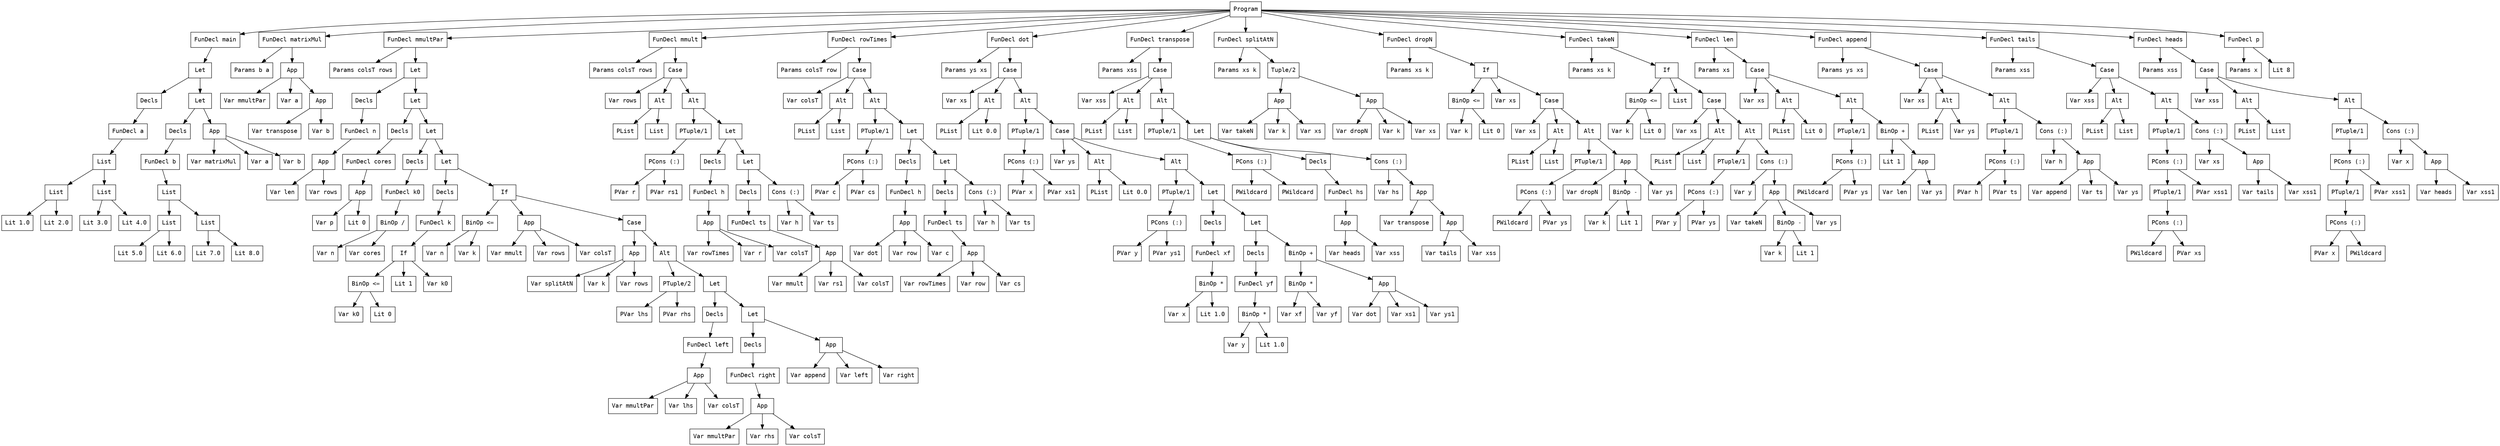 digraph AST {
  rankdir=TB;
  node [shape=box,fontname="monospace"];
  0 [shape=box,label="Program"];
  1 [shape=box,label="FunDecl main"];
  2 [shape=box,label="Let"];
  3 [shape=box,label="Decls"];
  2 -> 3;
  4 [shape=box,label="FunDecl a"];
  5 [shape=box,label="List"];
  6 [shape=box,label="List"];
  7 [shape=box,label="Lit 1.0"];
  6 -> 7;
  8 [shape=box,label="Lit 2.0"];
  6 -> 8;
  5 -> 6;
  9 [shape=box,label="List"];
  10 [shape=box,label="Lit 3.0"];
  9 -> 10;
  11 [shape=box,label="Lit 4.0"];
  9 -> 11;
  5 -> 9;
  4 -> 5;
  3 -> 4;
  12 [shape=box,label="Let"];
  13 [shape=box,label="Decls"];
  12 -> 13;
  14 [shape=box,label="FunDecl b"];
  15 [shape=box,label="List"];
  16 [shape=box,label="List"];
  17 [shape=box,label="Lit 5.0"];
  16 -> 17;
  18 [shape=box,label="Lit 6.0"];
  16 -> 18;
  15 -> 16;
  19 [shape=box,label="List"];
  20 [shape=box,label="Lit 7.0"];
  19 -> 20;
  21 [shape=box,label="Lit 8.0"];
  19 -> 21;
  15 -> 19;
  14 -> 15;
  13 -> 14;
  22 [shape=box,label="App"];
  23 [shape=box,label="Var matrixMul"];
  22 -> 23;
  24 [shape=box,label="Var a"];
  22 -> 24;
  25 [shape=box,label="Var b"];
  22 -> 25;
  12 -> 22;
  2 -> 12;
  1 -> 2;
  0 -> 1;
  26 [shape=box,label="FunDecl matrixMul"];
  27 [shape=box,label="Params b a"];
  26 -> 27;
  28 [shape=box,label="App"];
  29 [shape=box,label="Var mmultPar"];
  28 -> 29;
  30 [shape=box,label="Var a"];
  28 -> 30;
  31 [shape=box,label="App"];
  32 [shape=box,label="Var transpose"];
  31 -> 32;
  33 [shape=box,label="Var b"];
  31 -> 33;
  28 -> 31;
  26 -> 28;
  0 -> 26;
  34 [shape=box,label="FunDecl mmultPar"];
  35 [shape=box,label="Params colsT rows"];
  34 -> 35;
  36 [shape=box,label="Let"];
  37 [shape=box,label="Decls"];
  36 -> 37;
  38 [shape=box,label="FunDecl n"];
  39 [shape=box,label="App"];
  40 [shape=box,label="Var len"];
  39 -> 40;
  41 [shape=box,label="Var rows"];
  39 -> 41;
  38 -> 39;
  37 -> 38;
  42 [shape=box,label="Let"];
  43 [shape=box,label="Decls"];
  42 -> 43;
  44 [shape=box,label="FunDecl cores"];
  45 [shape=box,label="App"];
  46 [shape=box,label="Var p"];
  45 -> 46;
  47 [shape=box,label="Lit 0"];
  45 -> 47;
  44 -> 45;
  43 -> 44;
  48 [shape=box,label="Let"];
  49 [shape=box,label="Decls"];
  48 -> 49;
  50 [shape=box,label="FunDecl k0"];
  51 [shape=box,label="BinOp /"];
  52 [shape=box,label="Var n"];
  51 -> 52;
  53 [shape=box,label="Var cores"];
  51 -> 53;
  50 -> 51;
  49 -> 50;
  54 [shape=box,label="Let"];
  55 [shape=box,label="Decls"];
  54 -> 55;
  56 [shape=box,label="FunDecl k"];
  57 [shape=box,label="If"];
  58 [shape=box,label="BinOp <="];
  59 [shape=box,label="Var k0"];
  58 -> 59;
  60 [shape=box,label="Lit 0"];
  58 -> 60;
  57 -> 58;
  61 [shape=box,label="Lit 1"];
  57 -> 61;
  62 [shape=box,label="Var k0"];
  57 -> 62;
  56 -> 57;
  55 -> 56;
  63 [shape=box,label="If"];
  64 [shape=box,label="BinOp <="];
  65 [shape=box,label="Var n"];
  64 -> 65;
  66 [shape=box,label="Var k"];
  64 -> 66;
  63 -> 64;
  67 [shape=box,label="App"];
  68 [shape=box,label="Var mmult"];
  67 -> 68;
  69 [shape=box,label="Var rows"];
  67 -> 69;
  70 [shape=box,label="Var colsT"];
  67 -> 70;
  63 -> 67;
  71 [shape=box,label="Case"];
  72 [shape=box,label="App"];
  73 [shape=box,label="Var splitAtN"];
  72 -> 73;
  74 [shape=box,label="Var k"];
  72 -> 74;
  75 [shape=box,label="Var rows"];
  72 -> 75;
  71 -> 72;
  76 [shape=box,label="Alt"];
  77 [shape=box,label="PTuple/2"];
  78 [shape=box,label="PVar lhs"];
  77 -> 78;
  79 [shape=box,label="PVar rhs"];
  77 -> 79;
  80 [shape=box,label="Let"];
  81 [shape=box,label="Decls"];
  80 -> 81;
  82 [shape=box,label="FunDecl left"];
  83 [shape=box,label="App"];
  84 [shape=box,label="Var mmultPar"];
  83 -> 84;
  85 [shape=box,label="Var lhs"];
  83 -> 85;
  86 [shape=box,label="Var colsT"];
  83 -> 86;
  82 -> 83;
  81 -> 82;
  87 [shape=box,label="Let"];
  88 [shape=box,label="Decls"];
  87 -> 88;
  89 [shape=box,label="FunDecl right"];
  90 [shape=box,label="App"];
  91 [shape=box,label="Var mmultPar"];
  90 -> 91;
  92 [shape=box,label="Var rhs"];
  90 -> 92;
  93 [shape=box,label="Var colsT"];
  90 -> 93;
  89 -> 90;
  88 -> 89;
  94 [shape=box,label="App"];
  95 [shape=box,label="Var append"];
  94 -> 95;
  96 [shape=box,label="Var left"];
  94 -> 96;
  97 [shape=box,label="Var right"];
  94 -> 97;
  87 -> 94;
  80 -> 87;
  76 -> 77;
  76 -> 80;
  71 -> 76;
  63 -> 71;
  54 -> 63;
  48 -> 54;
  42 -> 48;
  36 -> 42;
  34 -> 36;
  0 -> 34;
  98 [shape=box,label="FunDecl mmult"];
  99 [shape=box,label="Params colsT rows"];
  98 -> 99;
  100 [shape=box,label="Case"];
  101 [shape=box,label="Var rows"];
  100 -> 101;
  102 [shape=box,label="Alt"];
  103 [shape=box,label="PList"];
  104 [shape=box,label="List"];
  102 -> 103;
  102 -> 104;
  100 -> 102;
  105 [shape=box,label="Alt"];
  106 [shape=box,label="PTuple/1"];
  107 [shape=box,label="PCons (:)"];
  108 [shape=box,label="PVar r"];
  109 [shape=box,label="PVar rs1"];
  107 -> 108;
  107 -> 109;
  106 -> 107;
  110 [shape=box,label="Let"];
  111 [shape=box,label="Decls"];
  110 -> 111;
  112 [shape=box,label="FunDecl h"];
  113 [shape=box,label="App"];
  114 [shape=box,label="Var rowTimes"];
  113 -> 114;
  115 [shape=box,label="Var r"];
  113 -> 115;
  116 [shape=box,label="Var colsT"];
  113 -> 116;
  112 -> 113;
  111 -> 112;
  117 [shape=box,label="Let"];
  118 [shape=box,label="Decls"];
  117 -> 118;
  119 [shape=box,label="FunDecl ts"];
  120 [shape=box,label="App"];
  121 [shape=box,label="Var mmult"];
  120 -> 121;
  122 [shape=box,label="Var rs1"];
  120 -> 122;
  123 [shape=box,label="Var colsT"];
  120 -> 123;
  119 -> 120;
  118 -> 119;
  124 [shape=box,label="Cons (:)"];
  125 [shape=box,label="Var h"];
  124 -> 125;
  126 [shape=box,label="Var ts"];
  124 -> 126;
  117 -> 124;
  110 -> 117;
  105 -> 106;
  105 -> 110;
  100 -> 105;
  98 -> 100;
  0 -> 98;
  127 [shape=box,label="FunDecl rowTimes"];
  128 [shape=box,label="Params colsT row"];
  127 -> 128;
  129 [shape=box,label="Case"];
  130 [shape=box,label="Var colsT"];
  129 -> 130;
  131 [shape=box,label="Alt"];
  132 [shape=box,label="PList"];
  133 [shape=box,label="List"];
  131 -> 132;
  131 -> 133;
  129 -> 131;
  134 [shape=box,label="Alt"];
  135 [shape=box,label="PTuple/1"];
  136 [shape=box,label="PCons (:)"];
  137 [shape=box,label="PVar c"];
  138 [shape=box,label="PVar cs"];
  136 -> 137;
  136 -> 138;
  135 -> 136;
  139 [shape=box,label="Let"];
  140 [shape=box,label="Decls"];
  139 -> 140;
  141 [shape=box,label="FunDecl h"];
  142 [shape=box,label="App"];
  143 [shape=box,label="Var dot"];
  142 -> 143;
  144 [shape=box,label="Var row"];
  142 -> 144;
  145 [shape=box,label="Var c"];
  142 -> 145;
  141 -> 142;
  140 -> 141;
  146 [shape=box,label="Let"];
  147 [shape=box,label="Decls"];
  146 -> 147;
  148 [shape=box,label="FunDecl ts"];
  149 [shape=box,label="App"];
  150 [shape=box,label="Var rowTimes"];
  149 -> 150;
  151 [shape=box,label="Var row"];
  149 -> 151;
  152 [shape=box,label="Var cs"];
  149 -> 152;
  148 -> 149;
  147 -> 148;
  153 [shape=box,label="Cons (:)"];
  154 [shape=box,label="Var h"];
  153 -> 154;
  155 [shape=box,label="Var ts"];
  153 -> 155;
  146 -> 153;
  139 -> 146;
  134 -> 135;
  134 -> 139;
  129 -> 134;
  127 -> 129;
  0 -> 127;
  156 [shape=box,label="FunDecl dot"];
  157 [shape=box,label="Params ys xs"];
  156 -> 157;
  158 [shape=box,label="Case"];
  159 [shape=box,label="Var xs"];
  158 -> 159;
  160 [shape=box,label="Alt"];
  161 [shape=box,label="PList"];
  162 [shape=box,label="Lit 0.0"];
  160 -> 161;
  160 -> 162;
  158 -> 160;
  163 [shape=box,label="Alt"];
  164 [shape=box,label="PTuple/1"];
  165 [shape=box,label="PCons (:)"];
  166 [shape=box,label="PVar x"];
  167 [shape=box,label="PVar xs1"];
  165 -> 166;
  165 -> 167;
  164 -> 165;
  168 [shape=box,label="Case"];
  169 [shape=box,label="Var ys"];
  168 -> 169;
  170 [shape=box,label="Alt"];
  171 [shape=box,label="PList"];
  172 [shape=box,label="Lit 0.0"];
  170 -> 171;
  170 -> 172;
  168 -> 170;
  173 [shape=box,label="Alt"];
  174 [shape=box,label="PTuple/1"];
  175 [shape=box,label="PCons (:)"];
  176 [shape=box,label="PVar y"];
  177 [shape=box,label="PVar ys1"];
  175 -> 176;
  175 -> 177;
  174 -> 175;
  178 [shape=box,label="Let"];
  179 [shape=box,label="Decls"];
  178 -> 179;
  180 [shape=box,label="FunDecl xf"];
  181 [shape=box,label="BinOp *"];
  182 [shape=box,label="Var x"];
  181 -> 182;
  183 [shape=box,label="Lit 1.0"];
  181 -> 183;
  180 -> 181;
  179 -> 180;
  184 [shape=box,label="Let"];
  185 [shape=box,label="Decls"];
  184 -> 185;
  186 [shape=box,label="FunDecl yf"];
  187 [shape=box,label="BinOp *"];
  188 [shape=box,label="Var y"];
  187 -> 188;
  189 [shape=box,label="Lit 1.0"];
  187 -> 189;
  186 -> 187;
  185 -> 186;
  190 [shape=box,label="BinOp +"];
  191 [shape=box,label="BinOp *"];
  192 [shape=box,label="Var xf"];
  191 -> 192;
  193 [shape=box,label="Var yf"];
  191 -> 193;
  190 -> 191;
  194 [shape=box,label="App"];
  195 [shape=box,label="Var dot"];
  194 -> 195;
  196 [shape=box,label="Var xs1"];
  194 -> 196;
  197 [shape=box,label="Var ys1"];
  194 -> 197;
  190 -> 194;
  184 -> 190;
  178 -> 184;
  173 -> 174;
  173 -> 178;
  168 -> 173;
  163 -> 164;
  163 -> 168;
  158 -> 163;
  156 -> 158;
  0 -> 156;
  198 [shape=box,label="FunDecl transpose"];
  199 [shape=box,label="Params xss"];
  198 -> 199;
  200 [shape=box,label="Case"];
  201 [shape=box,label="Var xss"];
  200 -> 201;
  202 [shape=box,label="Alt"];
  203 [shape=box,label="PList"];
  204 [shape=box,label="List"];
  202 -> 203;
  202 -> 204;
  200 -> 202;
  205 [shape=box,label="Alt"];
  206 [shape=box,label="PTuple/1"];
  207 [shape=box,label="PCons (:)"];
  208 [shape=box,label="PWildcard"];
  209 [shape=box,label="PWildcard"];
  207 -> 208;
  207 -> 209;
  206 -> 207;
  210 [shape=box,label="Let"];
  211 [shape=box,label="Decls"];
  210 -> 211;
  212 [shape=box,label="FunDecl hs"];
  213 [shape=box,label="App"];
  214 [shape=box,label="Var heads"];
  213 -> 214;
  215 [shape=box,label="Var xss"];
  213 -> 215;
  212 -> 213;
  211 -> 212;
  216 [shape=box,label="Cons (:)"];
  217 [shape=box,label="Var hs"];
  216 -> 217;
  218 [shape=box,label="App"];
  219 [shape=box,label="Var transpose"];
  218 -> 219;
  220 [shape=box,label="App"];
  221 [shape=box,label="Var tails"];
  220 -> 221;
  222 [shape=box,label="Var xss"];
  220 -> 222;
  218 -> 220;
  216 -> 218;
  210 -> 216;
  205 -> 206;
  205 -> 210;
  200 -> 205;
  198 -> 200;
  0 -> 198;
  223 [shape=box,label="FunDecl splitAtN"];
  224 [shape=box,label="Params xs k"];
  223 -> 224;
  225 [shape=box,label="Tuple/2"];
  226 [shape=box,label="App"];
  227 [shape=box,label="Var takeN"];
  226 -> 227;
  228 [shape=box,label="Var k"];
  226 -> 228;
  229 [shape=box,label="Var xs"];
  226 -> 229;
  225 -> 226;
  230 [shape=box,label="App"];
  231 [shape=box,label="Var dropN"];
  230 -> 231;
  232 [shape=box,label="Var k"];
  230 -> 232;
  233 [shape=box,label="Var xs"];
  230 -> 233;
  225 -> 230;
  223 -> 225;
  0 -> 223;
  234 [shape=box,label="FunDecl dropN"];
  235 [shape=box,label="Params xs k"];
  234 -> 235;
  236 [shape=box,label="If"];
  237 [shape=box,label="BinOp <="];
  238 [shape=box,label="Var k"];
  237 -> 238;
  239 [shape=box,label="Lit 0"];
  237 -> 239;
  236 -> 237;
  240 [shape=box,label="Var xs"];
  236 -> 240;
  241 [shape=box,label="Case"];
  242 [shape=box,label="Var xs"];
  241 -> 242;
  243 [shape=box,label="Alt"];
  244 [shape=box,label="PList"];
  245 [shape=box,label="List"];
  243 -> 244;
  243 -> 245;
  241 -> 243;
  246 [shape=box,label="Alt"];
  247 [shape=box,label="PTuple/1"];
  248 [shape=box,label="PCons (:)"];
  249 [shape=box,label="PWildcard"];
  250 [shape=box,label="PVar ys"];
  248 -> 249;
  248 -> 250;
  247 -> 248;
  251 [shape=box,label="App"];
  252 [shape=box,label="Var dropN"];
  251 -> 252;
  253 [shape=box,label="BinOp -"];
  254 [shape=box,label="Var k"];
  253 -> 254;
  255 [shape=box,label="Lit 1"];
  253 -> 255;
  251 -> 253;
  256 [shape=box,label="Var ys"];
  251 -> 256;
  246 -> 247;
  246 -> 251;
  241 -> 246;
  236 -> 241;
  234 -> 236;
  0 -> 234;
  257 [shape=box,label="FunDecl takeN"];
  258 [shape=box,label="Params xs k"];
  257 -> 258;
  259 [shape=box,label="If"];
  260 [shape=box,label="BinOp <="];
  261 [shape=box,label="Var k"];
  260 -> 261;
  262 [shape=box,label="Lit 0"];
  260 -> 262;
  259 -> 260;
  263 [shape=box,label="List"];
  259 -> 263;
  264 [shape=box,label="Case"];
  265 [shape=box,label="Var xs"];
  264 -> 265;
  266 [shape=box,label="Alt"];
  267 [shape=box,label="PList"];
  268 [shape=box,label="List"];
  266 -> 267;
  266 -> 268;
  264 -> 266;
  269 [shape=box,label="Alt"];
  270 [shape=box,label="PTuple/1"];
  271 [shape=box,label="PCons (:)"];
  272 [shape=box,label="PVar y"];
  273 [shape=box,label="PVar ys"];
  271 -> 272;
  271 -> 273;
  270 -> 271;
  274 [shape=box,label="Cons (:)"];
  275 [shape=box,label="Var y"];
  274 -> 275;
  276 [shape=box,label="App"];
  277 [shape=box,label="Var takeN"];
  276 -> 277;
  278 [shape=box,label="BinOp -"];
  279 [shape=box,label="Var k"];
  278 -> 279;
  280 [shape=box,label="Lit 1"];
  278 -> 280;
  276 -> 278;
  281 [shape=box,label="Var ys"];
  276 -> 281;
  274 -> 276;
  269 -> 270;
  269 -> 274;
  264 -> 269;
  259 -> 264;
  257 -> 259;
  0 -> 257;
  282 [shape=box,label="FunDecl len"];
  283 [shape=box,label="Params xs"];
  282 -> 283;
  284 [shape=box,label="Case"];
  285 [shape=box,label="Var xs"];
  284 -> 285;
  286 [shape=box,label="Alt"];
  287 [shape=box,label="PList"];
  288 [shape=box,label="Lit 0"];
  286 -> 287;
  286 -> 288;
  284 -> 286;
  289 [shape=box,label="Alt"];
  290 [shape=box,label="PTuple/1"];
  291 [shape=box,label="PCons (:)"];
  292 [shape=box,label="PWildcard"];
  293 [shape=box,label="PVar ys"];
  291 -> 292;
  291 -> 293;
  290 -> 291;
  294 [shape=box,label="BinOp +"];
  295 [shape=box,label="Lit 1"];
  294 -> 295;
  296 [shape=box,label="App"];
  297 [shape=box,label="Var len"];
  296 -> 297;
  298 [shape=box,label="Var ys"];
  296 -> 298;
  294 -> 296;
  289 -> 290;
  289 -> 294;
  284 -> 289;
  282 -> 284;
  0 -> 282;
  299 [shape=box,label="FunDecl append"];
  300 [shape=box,label="Params ys xs"];
  299 -> 300;
  301 [shape=box,label="Case"];
  302 [shape=box,label="Var xs"];
  301 -> 302;
  303 [shape=box,label="Alt"];
  304 [shape=box,label="PList"];
  305 [shape=box,label="Var ys"];
  303 -> 304;
  303 -> 305;
  301 -> 303;
  306 [shape=box,label="Alt"];
  307 [shape=box,label="PTuple/1"];
  308 [shape=box,label="PCons (:)"];
  309 [shape=box,label="PVar h"];
  310 [shape=box,label="PVar ts"];
  308 -> 309;
  308 -> 310;
  307 -> 308;
  311 [shape=box,label="Cons (:)"];
  312 [shape=box,label="Var h"];
  311 -> 312;
  313 [shape=box,label="App"];
  314 [shape=box,label="Var append"];
  313 -> 314;
  315 [shape=box,label="Var ts"];
  313 -> 315;
  316 [shape=box,label="Var ys"];
  313 -> 316;
  311 -> 313;
  306 -> 307;
  306 -> 311;
  301 -> 306;
  299 -> 301;
  0 -> 299;
  317 [shape=box,label="FunDecl tails"];
  318 [shape=box,label="Params xss"];
  317 -> 318;
  319 [shape=box,label="Case"];
  320 [shape=box,label="Var xss"];
  319 -> 320;
  321 [shape=box,label="Alt"];
  322 [shape=box,label="PList"];
  323 [shape=box,label="List"];
  321 -> 322;
  321 -> 323;
  319 -> 321;
  324 [shape=box,label="Alt"];
  325 [shape=box,label="PTuple/1"];
  326 [shape=box,label="PCons (:)"];
  327 [shape=box,label="PTuple/1"];
  328 [shape=box,label="PCons (:)"];
  329 [shape=box,label="PWildcard"];
  330 [shape=box,label="PVar xs"];
  328 -> 329;
  328 -> 330;
  327 -> 328;
  331 [shape=box,label="PVar xss1"];
  326 -> 327;
  326 -> 331;
  325 -> 326;
  332 [shape=box,label="Cons (:)"];
  333 [shape=box,label="Var xs"];
  332 -> 333;
  334 [shape=box,label="App"];
  335 [shape=box,label="Var tails"];
  334 -> 335;
  336 [shape=box,label="Var xss1"];
  334 -> 336;
  332 -> 334;
  324 -> 325;
  324 -> 332;
  319 -> 324;
  317 -> 319;
  0 -> 317;
  337 [shape=box,label="FunDecl heads"];
  338 [shape=box,label="Params xss"];
  337 -> 338;
  339 [shape=box,label="Case"];
  340 [shape=box,label="Var xss"];
  339 -> 340;
  341 [shape=box,label="Alt"];
  342 [shape=box,label="PList"];
  343 [shape=box,label="List"];
  341 -> 342;
  341 -> 343;
  339 -> 341;
  344 [shape=box,label="Alt"];
  345 [shape=box,label="PTuple/1"];
  346 [shape=box,label="PCons (:)"];
  347 [shape=box,label="PTuple/1"];
  348 [shape=box,label="PCons (:)"];
  349 [shape=box,label="PVar x"];
  350 [shape=box,label="PWildcard"];
  348 -> 349;
  348 -> 350;
  347 -> 348;
  351 [shape=box,label="PVar xss1"];
  346 -> 347;
  346 -> 351;
  345 -> 346;
  352 [shape=box,label="Cons (:)"];
  353 [shape=box,label="Var x"];
  352 -> 353;
  354 [shape=box,label="App"];
  355 [shape=box,label="Var heads"];
  354 -> 355;
  356 [shape=box,label="Var xss1"];
  354 -> 356;
  352 -> 354;
  344 -> 345;
  344 -> 352;
  339 -> 344;
  337 -> 339;
  0 -> 337;
  357 [shape=box,label="FunDecl p"];
  358 [shape=box,label="Params x"];
  357 -> 358;
  359 [shape=box,label="Lit 8"];
  357 -> 359;
  0 -> 357;
}
